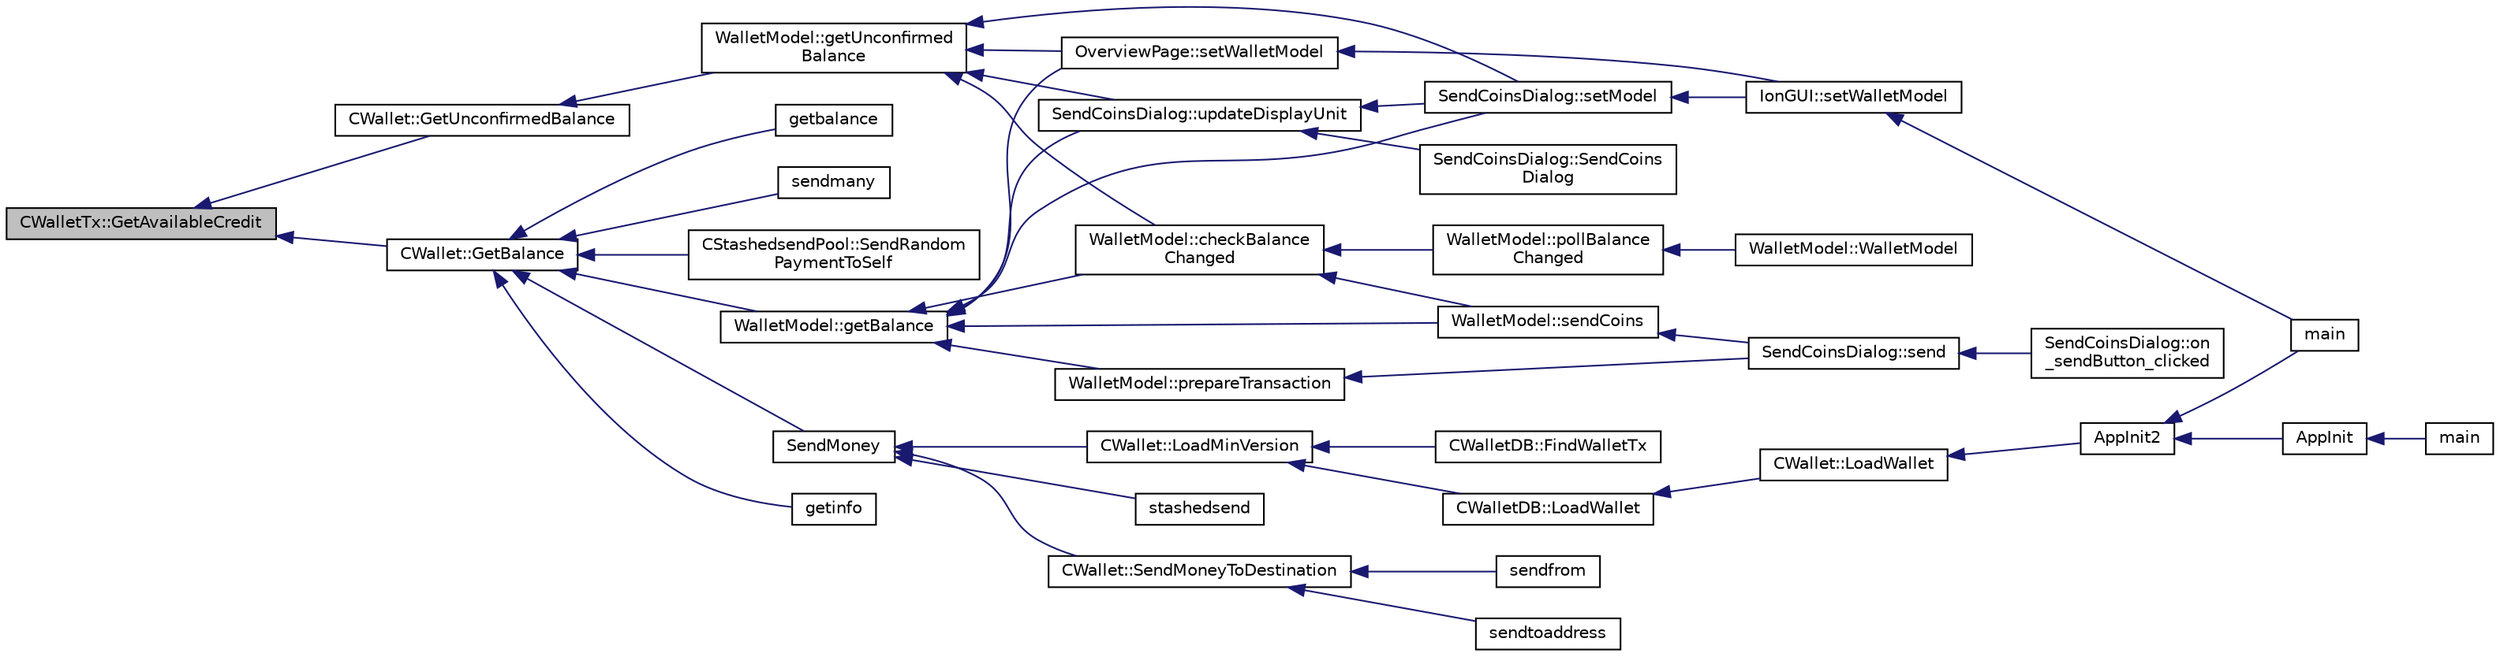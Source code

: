 digraph "CWalletTx::GetAvailableCredit"
{
  edge [fontname="Helvetica",fontsize="10",labelfontname="Helvetica",labelfontsize="10"];
  node [fontname="Helvetica",fontsize="10",shape=record];
  rankdir="LR";
  Node307 [label="CWalletTx::GetAvailableCredit",height=0.2,width=0.4,color="black", fillcolor="grey75", style="filled", fontcolor="black"];
  Node307 -> Node308 [dir="back",color="midnightblue",fontsize="10",style="solid",fontname="Helvetica"];
  Node308 [label="CWallet::GetBalance",height=0.2,width=0.4,color="black", fillcolor="white", style="filled",URL="$d2/de5/class_c_wallet.html#aa6522c2833bc0a84d216cf102b51ba05"];
  Node308 -> Node309 [dir="back",color="midnightblue",fontsize="10",style="solid",fontname="Helvetica"];
  Node309 [label="WalletModel::getBalance",height=0.2,width=0.4,color="black", fillcolor="white", style="filled",URL="$d4/d27/class_wallet_model.html#a4d2cb225a19b89c64f4b5d81faf89beb"];
  Node309 -> Node310 [dir="back",color="midnightblue",fontsize="10",style="solid",fontname="Helvetica"];
  Node310 [label="OverviewPage::setWalletModel",height=0.2,width=0.4,color="black", fillcolor="white", style="filled",URL="$d1/d91/class_overview_page.html#a2ed52a3a87e9c74fee38fa873c9bc71f"];
  Node310 -> Node311 [dir="back",color="midnightblue",fontsize="10",style="solid",fontname="Helvetica"];
  Node311 [label="IonGUI::setWalletModel",height=0.2,width=0.4,color="black", fillcolor="white", style="filled",URL="$dc/d0b/class_ion_g_u_i.html#a37f87db65498b036d387c705a749c45d",tooltip="Set the wallet model. "];
  Node311 -> Node312 [dir="back",color="midnightblue",fontsize="10",style="solid",fontname="Helvetica"];
  Node312 [label="main",height=0.2,width=0.4,color="black", fillcolor="white", style="filled",URL="$d5/d2d/ion_8cpp.html#a0ddf1224851353fc92bfbff6f499fa97"];
  Node309 -> Node313 [dir="back",color="midnightblue",fontsize="10",style="solid",fontname="Helvetica"];
  Node313 [label="SendCoinsDialog::setModel",height=0.2,width=0.4,color="black", fillcolor="white", style="filled",URL="$d6/de6/class_send_coins_dialog.html#a73a6c1b1850a334ee652ac167713a2aa"];
  Node313 -> Node311 [dir="back",color="midnightblue",fontsize="10",style="solid",fontname="Helvetica"];
  Node309 -> Node314 [dir="back",color="midnightblue",fontsize="10",style="solid",fontname="Helvetica"];
  Node314 [label="SendCoinsDialog::updateDisplayUnit",height=0.2,width=0.4,color="black", fillcolor="white", style="filled",URL="$d6/de6/class_send_coins_dialog.html#a74815ad8502b126200b6fd2e59e9f042"];
  Node314 -> Node315 [dir="back",color="midnightblue",fontsize="10",style="solid",fontname="Helvetica"];
  Node315 [label="SendCoinsDialog::SendCoins\lDialog",height=0.2,width=0.4,color="black", fillcolor="white", style="filled",URL="$d6/de6/class_send_coins_dialog.html#a0df5bc29d1df68eda44826651afc595f"];
  Node314 -> Node313 [dir="back",color="midnightblue",fontsize="10",style="solid",fontname="Helvetica"];
  Node309 -> Node316 [dir="back",color="midnightblue",fontsize="10",style="solid",fontname="Helvetica"];
  Node316 [label="WalletModel::checkBalance\lChanged",height=0.2,width=0.4,color="black", fillcolor="white", style="filled",URL="$d4/d27/class_wallet_model.html#adcc4eb8cd71cb4de223621866bb7fb7d"];
  Node316 -> Node317 [dir="back",color="midnightblue",fontsize="10",style="solid",fontname="Helvetica"];
  Node317 [label="WalletModel::pollBalance\lChanged",height=0.2,width=0.4,color="black", fillcolor="white", style="filled",URL="$d4/d27/class_wallet_model.html#a51469b2d95cfd4bc0a14ee456fca7b95"];
  Node317 -> Node318 [dir="back",color="midnightblue",fontsize="10",style="solid",fontname="Helvetica"];
  Node318 [label="WalletModel::WalletModel",height=0.2,width=0.4,color="black", fillcolor="white", style="filled",URL="$d4/d27/class_wallet_model.html#af50d9654d2f20e4e4f0789dcb64ad6b1"];
  Node316 -> Node319 [dir="back",color="midnightblue",fontsize="10",style="solid",fontname="Helvetica"];
  Node319 [label="WalletModel::sendCoins",height=0.2,width=0.4,color="black", fillcolor="white", style="filled",URL="$d4/d27/class_wallet_model.html#a053fb3ff2b8b0347f83e6bb591126746"];
  Node319 -> Node320 [dir="back",color="midnightblue",fontsize="10",style="solid",fontname="Helvetica"];
  Node320 [label="SendCoinsDialog::send",height=0.2,width=0.4,color="black", fillcolor="white", style="filled",URL="$d6/de6/class_send_coins_dialog.html#afd8d436a16ea7dba1276e8fdfdc8b2d3"];
  Node320 -> Node321 [dir="back",color="midnightblue",fontsize="10",style="solid",fontname="Helvetica"];
  Node321 [label="SendCoinsDialog::on\l_sendButton_clicked",height=0.2,width=0.4,color="black", fillcolor="white", style="filled",URL="$d6/de6/class_send_coins_dialog.html#a2cab7cf9ea5040b9e2189297f7d3c764"];
  Node309 -> Node322 [dir="back",color="midnightblue",fontsize="10",style="solid",fontname="Helvetica"];
  Node322 [label="WalletModel::prepareTransaction",height=0.2,width=0.4,color="black", fillcolor="white", style="filled",URL="$d4/d27/class_wallet_model.html#a8abc851901c7c7343ebfb5a8e5fc0154"];
  Node322 -> Node320 [dir="back",color="midnightblue",fontsize="10",style="solid",fontname="Helvetica"];
  Node309 -> Node319 [dir="back",color="midnightblue",fontsize="10",style="solid",fontname="Helvetica"];
  Node308 -> Node323 [dir="back",color="midnightblue",fontsize="10",style="solid",fontname="Helvetica"];
  Node323 [label="getinfo",height=0.2,width=0.4,color="black", fillcolor="white", style="filled",URL="$db/d48/rpcmisc_8cpp.html#a70335b93783d51e48d276a1e08bd721a"];
  Node308 -> Node324 [dir="back",color="midnightblue",fontsize="10",style="solid",fontname="Helvetica"];
  Node324 [label="SendMoney",height=0.2,width=0.4,color="black", fillcolor="white", style="filled",URL="$d5/d6b/rpcstashedsend_8cpp.html#a49669702f73a24c1d1dc5a08d7c0785f"];
  Node324 -> Node325 [dir="back",color="midnightblue",fontsize="10",style="solid",fontname="Helvetica"];
  Node325 [label="stashedsend",height=0.2,width=0.4,color="black", fillcolor="white", style="filled",URL="$d5/d6b/rpcstashedsend_8cpp.html#a5a7cb1ad55aeaa8bcbb5172e9153a75a"];
  Node324 -> Node326 [dir="back",color="midnightblue",fontsize="10",style="solid",fontname="Helvetica"];
  Node326 [label="CWallet::SendMoneyToDestination",height=0.2,width=0.4,color="black", fillcolor="white", style="filled",URL="$d2/de5/class_c_wallet.html#aad5d55fc472f6b9ccbec5af0a7246d60"];
  Node326 -> Node327 [dir="back",color="midnightblue",fontsize="10",style="solid",fontname="Helvetica"];
  Node327 [label="sendtoaddress",height=0.2,width=0.4,color="black", fillcolor="white", style="filled",URL="$df/d1d/rpcwallet_8cpp.html#a134064858f9cfa4775a6ae34cac2b133"];
  Node326 -> Node328 [dir="back",color="midnightblue",fontsize="10",style="solid",fontname="Helvetica"];
  Node328 [label="sendfrom",height=0.2,width=0.4,color="black", fillcolor="white", style="filled",URL="$df/d1d/rpcwallet_8cpp.html#a845eaefd9ec7752b1145c183205524d0"];
  Node324 -> Node329 [dir="back",color="midnightblue",fontsize="10",style="solid",fontname="Helvetica"];
  Node329 [label="CWallet::LoadMinVersion",height=0.2,width=0.4,color="black", fillcolor="white", style="filled",URL="$d2/de5/class_c_wallet.html#a88317da8dab80135b8db73e945e15b60"];
  Node329 -> Node330 [dir="back",color="midnightblue",fontsize="10",style="solid",fontname="Helvetica"];
  Node330 [label="CWalletDB::LoadWallet",height=0.2,width=0.4,color="black", fillcolor="white", style="filled",URL="$d4/d90/class_c_wallet_d_b.html#a14f26e53502d1a60dd2b034f830acf03"];
  Node330 -> Node331 [dir="back",color="midnightblue",fontsize="10",style="solid",fontname="Helvetica"];
  Node331 [label="CWallet::LoadWallet",height=0.2,width=0.4,color="black", fillcolor="white", style="filled",URL="$d2/de5/class_c_wallet.html#a5d7b244b8ed0cbe24233ee0b6ca3cae0"];
  Node331 -> Node332 [dir="back",color="midnightblue",fontsize="10",style="solid",fontname="Helvetica"];
  Node332 [label="AppInit2",height=0.2,width=0.4,color="black", fillcolor="white", style="filled",URL="$d8/dc0/init_8h.html#a1a4c1bfbf6ba1db77e988b89b9cadfd3",tooltip="Initialize ion. "];
  Node332 -> Node333 [dir="back",color="midnightblue",fontsize="10",style="solid",fontname="Helvetica"];
  Node333 [label="AppInit",height=0.2,width=0.4,color="black", fillcolor="white", style="filled",URL="$d4/d35/iond_8cpp.html#ac59316b767e6984e1285f0531275286b"];
  Node333 -> Node334 [dir="back",color="midnightblue",fontsize="10",style="solid",fontname="Helvetica"];
  Node334 [label="main",height=0.2,width=0.4,color="black", fillcolor="white", style="filled",URL="$d4/d35/iond_8cpp.html#a0ddf1224851353fc92bfbff6f499fa97"];
  Node332 -> Node312 [dir="back",color="midnightblue",fontsize="10",style="solid",fontname="Helvetica"];
  Node329 -> Node335 [dir="back",color="midnightblue",fontsize="10",style="solid",fontname="Helvetica"];
  Node335 [label="CWalletDB::FindWalletTx",height=0.2,width=0.4,color="black", fillcolor="white", style="filled",URL="$d4/d90/class_c_wallet_d_b.html#abaf9ab57bf283b3d929383b0b99940bd"];
  Node308 -> Node336 [dir="back",color="midnightblue",fontsize="10",style="solid",fontname="Helvetica"];
  Node336 [label="getbalance",height=0.2,width=0.4,color="black", fillcolor="white", style="filled",URL="$df/d1d/rpcwallet_8cpp.html#a1fdcef480c78c033eb587bd442ec305f"];
  Node308 -> Node337 [dir="back",color="midnightblue",fontsize="10",style="solid",fontname="Helvetica"];
  Node337 [label="sendmany",height=0.2,width=0.4,color="black", fillcolor="white", style="filled",URL="$df/d1d/rpcwallet_8cpp.html#adeb5f23f20fb4e589dab23cadf75c92d"];
  Node308 -> Node338 [dir="back",color="midnightblue",fontsize="10",style="solid",fontname="Helvetica"];
  Node338 [label="CStashedsendPool::SendRandom\lPaymentToSelf",height=0.2,width=0.4,color="black", fillcolor="white", style="filled",URL="$dd/d8a/class_c_stashedsend_pool.html#acd9417cd11b55cbec6a04a41fbbba939",tooltip="Used for liquidity providers. "];
  Node307 -> Node339 [dir="back",color="midnightblue",fontsize="10",style="solid",fontname="Helvetica"];
  Node339 [label="CWallet::GetUnconfirmedBalance",height=0.2,width=0.4,color="black", fillcolor="white", style="filled",URL="$d2/de5/class_c_wallet.html#a6e6e1497535d499242c2f2a76d1cbe63"];
  Node339 -> Node340 [dir="back",color="midnightblue",fontsize="10",style="solid",fontname="Helvetica"];
  Node340 [label="WalletModel::getUnconfirmed\lBalance",height=0.2,width=0.4,color="black", fillcolor="white", style="filled",URL="$d4/d27/class_wallet_model.html#a5028f20a33e0d17942abeea537916736"];
  Node340 -> Node310 [dir="back",color="midnightblue",fontsize="10",style="solid",fontname="Helvetica"];
  Node340 -> Node313 [dir="back",color="midnightblue",fontsize="10",style="solid",fontname="Helvetica"];
  Node340 -> Node314 [dir="back",color="midnightblue",fontsize="10",style="solid",fontname="Helvetica"];
  Node340 -> Node316 [dir="back",color="midnightblue",fontsize="10",style="solid",fontname="Helvetica"];
}
